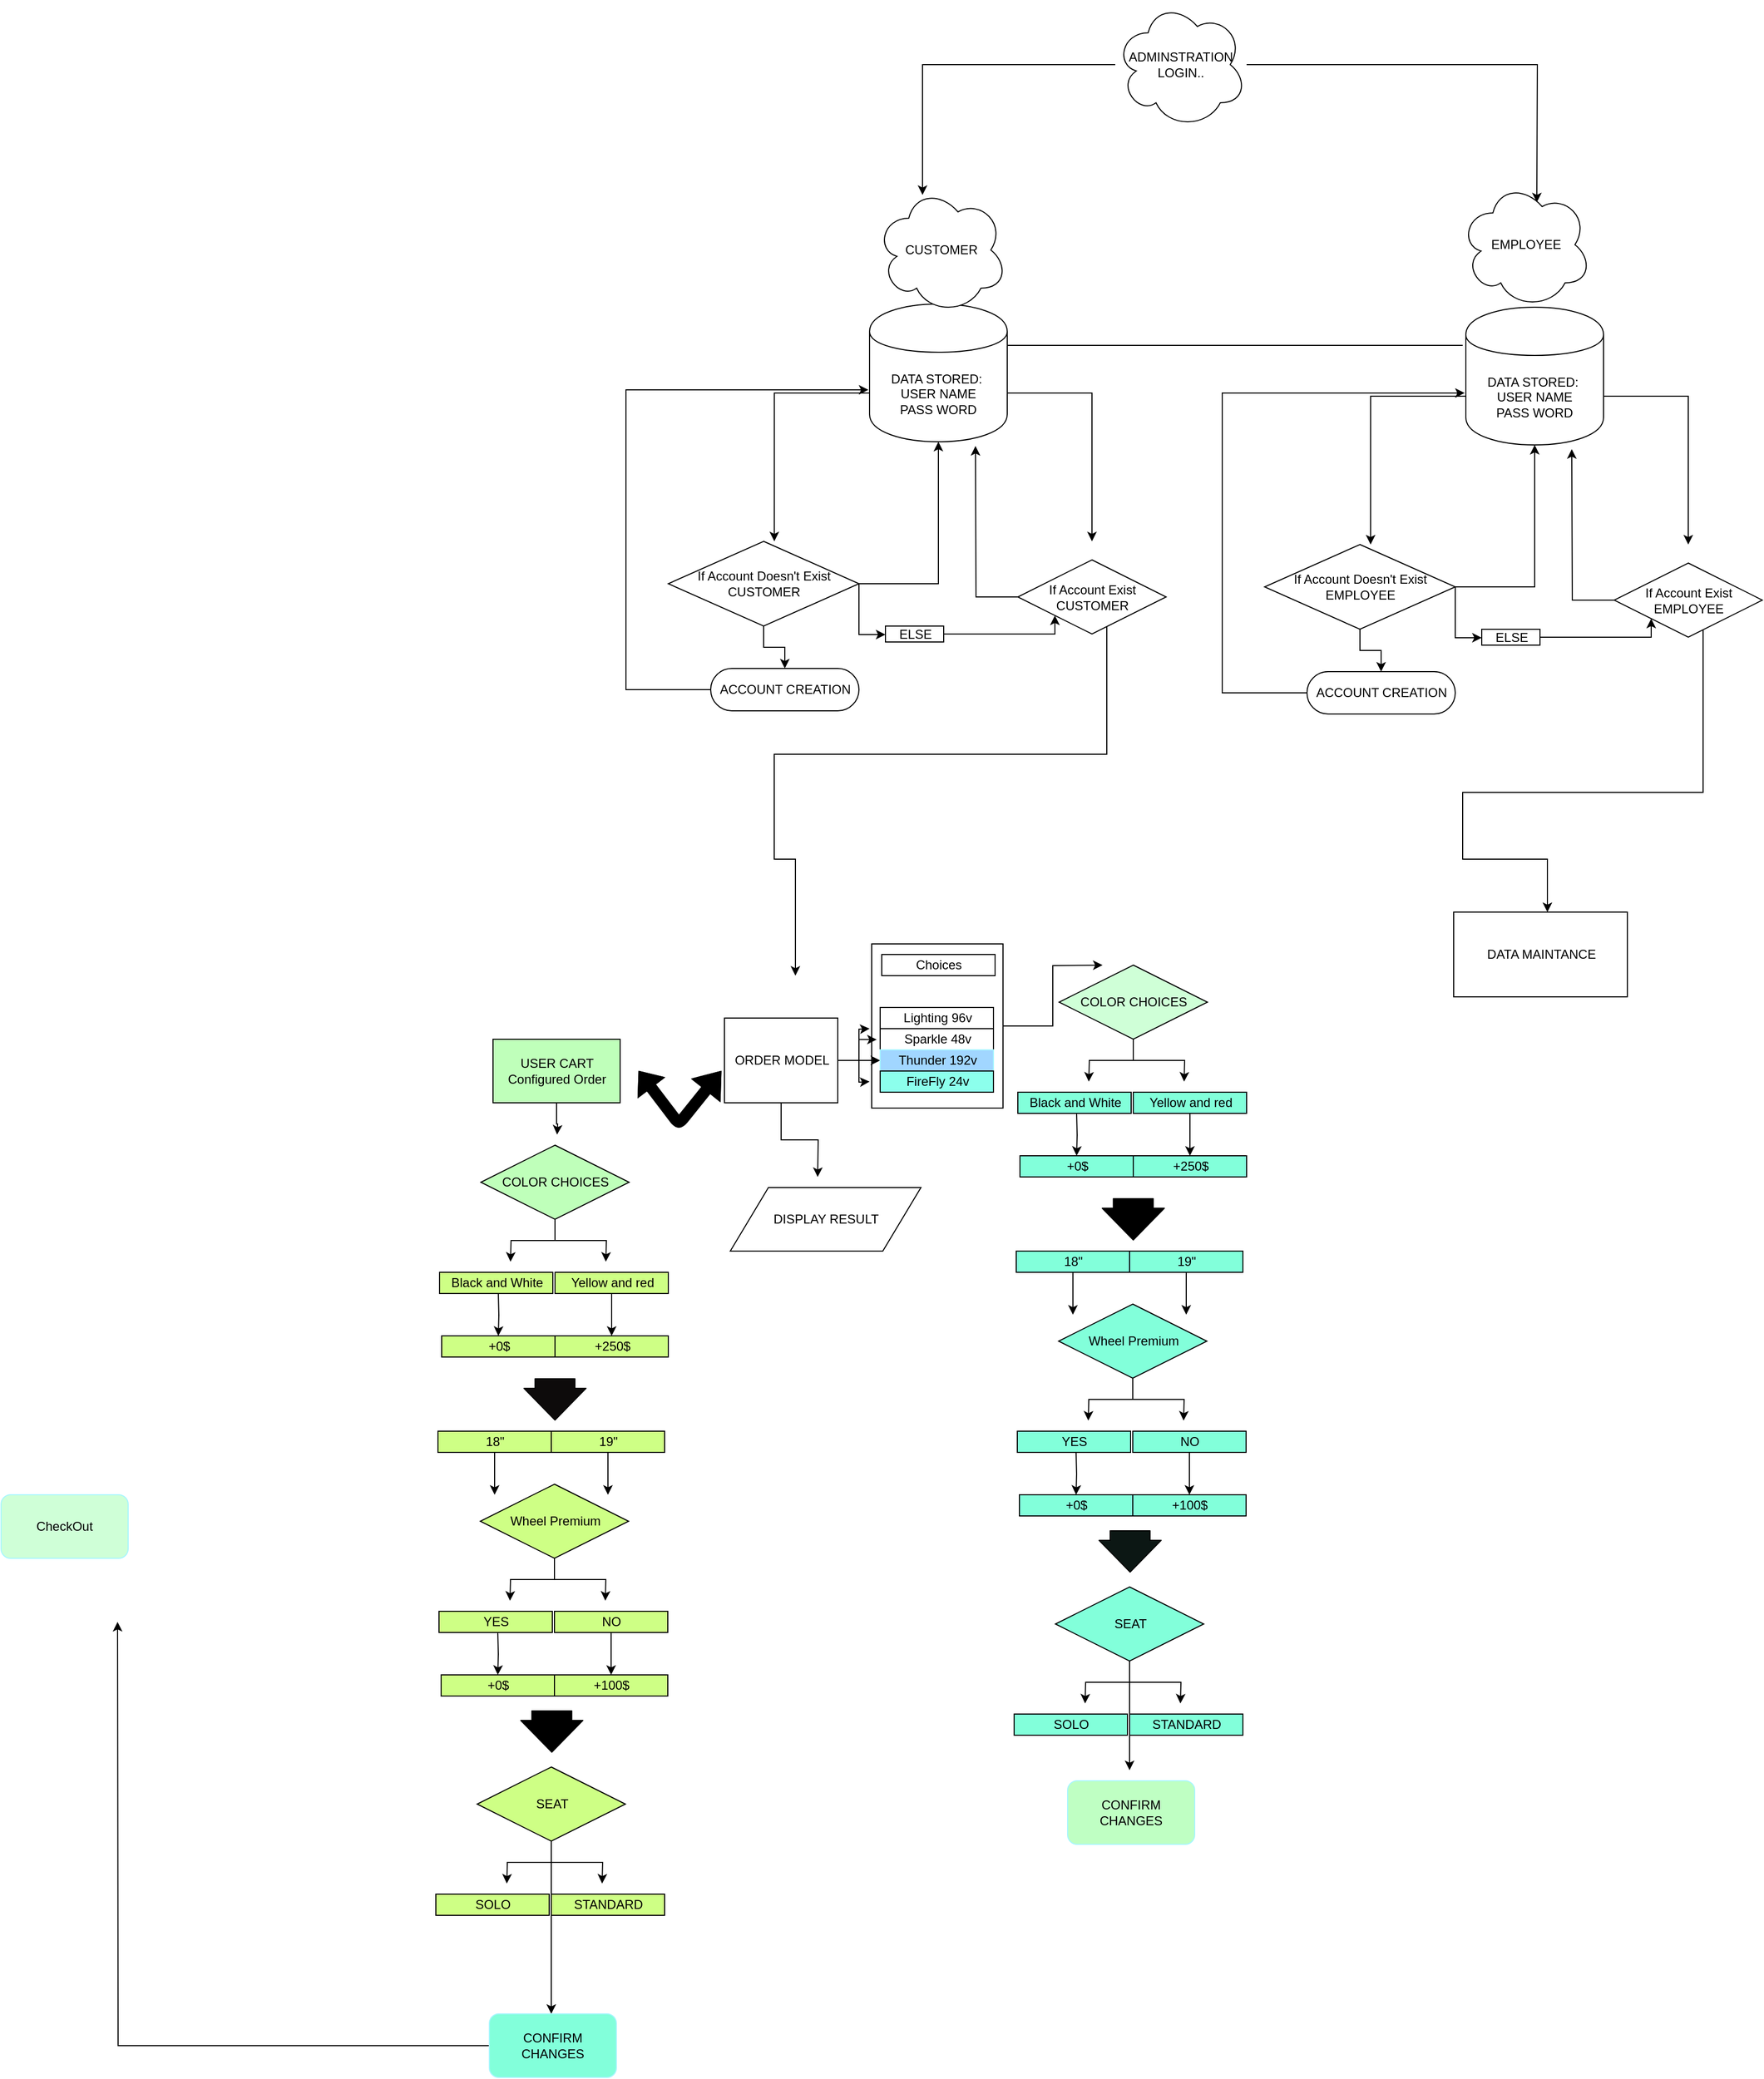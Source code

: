 <mxfile version="12.1.0" type="github" pages="1"><diagram id="tOOhJT7i22HmIIOKfleO" name="Page-1"><mxGraphModel dx="2781" dy="1863" grid="1" gridSize="10" guides="1" tooltips="1" connect="1" arrows="1" fold="1" page="1" pageScale="1" pageWidth="850" pageHeight="1100" math="0" shadow="0"><root><mxCell id="0"/><mxCell id="1" parent="0"/><mxCell id="ttzh-pr97tGaHgZJYW2i-22" style="edgeStyle=orthogonalEdgeStyle;rounded=0;orthogonalLoop=1;jettySize=auto;html=1;" edge="1" parent="1" source="ttzh-pr97tGaHgZJYW2i-20"><mxGeometry relative="1" as="geometry"><mxPoint x="490" y="460" as="targetPoint"/></mxGeometry></mxCell><mxCell id="ttzh-pr97tGaHgZJYW2i-20" value="" style="html=1;dashed=0;whitespace=wrap;" vertex="1" parent="1"><mxGeometry x="272" y="440" width="124" height="155" as="geometry"/></mxCell><mxCell id="7T_k5h3l0pb4piRsph_v-25" style="edgeStyle=orthogonalEdgeStyle;rounded=0;orthogonalLoop=1;jettySize=auto;html=1;entryX=-0.008;entryY=0.623;entryDx=0;entryDy=0;entryPerimeter=0;" parent="1" source="7T_k5h3l0pb4piRsph_v-1" target="7T_k5h3l0pb4piRsph_v-3" edge="1"><mxGeometry relative="1" as="geometry"><mxPoint x="250" y="-80" as="targetPoint"/><Array as="points"><mxPoint x="40" y="200"/><mxPoint x="40" y="-83"/></Array></mxGeometry></mxCell><mxCell id="7T_k5h3l0pb4piRsph_v-1" value="ACCOUNT CREATION" style="html=1;dashed=0;whitespace=wrap;shape=mxgraph.dfd.start" parent="1" vertex="1"><mxGeometry x="120" y="180" width="140" height="40" as="geometry"/></mxCell><mxCell id="7T_k5h3l0pb4piRsph_v-16" style="edgeStyle=orthogonalEdgeStyle;rounded=0;orthogonalLoop=1;jettySize=auto;html=1;entryX=0.556;entryY=0;entryDx=0;entryDy=0;entryPerimeter=0;" parent="1" source="7T_k5h3l0pb4piRsph_v-3" target="7T_k5h3l0pb4piRsph_v-7" edge="1"><mxGeometry relative="1" as="geometry"><Array as="points"><mxPoint x="180" y="-80"/></Array></mxGeometry></mxCell><mxCell id="7T_k5h3l0pb4piRsph_v-17" style="edgeStyle=orthogonalEdgeStyle;rounded=0;orthogonalLoop=1;jettySize=auto;html=1;" parent="1" source="7T_k5h3l0pb4piRsph_v-3" edge="1"><mxGeometry relative="1" as="geometry"><mxPoint x="480" y="60" as="targetPoint"/><Array as="points"><mxPoint x="480" y="-80"/></Array></mxGeometry></mxCell><mxCell id="7T_k5h3l0pb4piRsph_v-3" value="DATA STORED:&amp;nbsp;&lt;br&gt;USER NAME&lt;br&gt;PASS WORD" style="shape=cylinder;whiteSpace=wrap;html=1;boundedLbl=1;backgroundOutline=1;" parent="1" vertex="1"><mxGeometry x="270" y="-164" width="130" height="130" as="geometry"/></mxCell><mxCell id="7T_k5h3l0pb4piRsph_v-26" style="edgeStyle=orthogonalEdgeStyle;rounded=0;orthogonalLoop=1;jettySize=auto;html=1;" parent="1" source="7T_k5h3l0pb4piRsph_v-5" edge="1"><mxGeometry relative="1" as="geometry"><mxPoint x="370" y="-30" as="targetPoint"/></mxGeometry></mxCell><mxCell id="xP6dn8a69uU6Bmhhe62T-63" style="edgeStyle=orthogonalEdgeStyle;rounded=0;orthogonalLoop=1;jettySize=auto;html=1;" parent="1" source="7T_k5h3l0pb4piRsph_v-5" edge="1"><mxGeometry relative="1" as="geometry"><mxPoint x="200" y="470" as="targetPoint"/><Array as="points"><mxPoint x="494" y="261"/><mxPoint x="180" y="261"/><mxPoint x="180" y="360"/><mxPoint x="200" y="360"/><mxPoint x="200" y="400"/></Array></mxGeometry></mxCell><mxCell id="7T_k5h3l0pb4piRsph_v-5" value="If Account Exist&lt;br&gt;CUSTOMER" style="shape=rhombus;html=1;dashed=0;whitespace=wrap;perimeter=rhombusPerimeter;" parent="1" vertex="1"><mxGeometry x="410" y="77.5" width="140" height="70" as="geometry"/></mxCell><mxCell id="7T_k5h3l0pb4piRsph_v-8" style="edgeStyle=orthogonalEdgeStyle;rounded=0;orthogonalLoop=1;jettySize=auto;html=1;entryX=0.5;entryY=0.5;entryDx=0;entryDy=-20;entryPerimeter=0;" parent="1" source="7T_k5h3l0pb4piRsph_v-7" target="7T_k5h3l0pb4piRsph_v-1" edge="1"><mxGeometry relative="1" as="geometry"/></mxCell><mxCell id="7T_k5h3l0pb4piRsph_v-12" style="edgeStyle=orthogonalEdgeStyle;rounded=0;orthogonalLoop=1;jettySize=auto;html=1;exitX=1;exitY=0.5;exitDx=0;exitDy=0;" parent="1" source="7T_k5h3l0pb4piRsph_v-7" target="7T_k5h3l0pb4piRsph_v-10" edge="1"><mxGeometry relative="1" as="geometry"><Array as="points"><mxPoint x="260" y="148"/></Array></mxGeometry></mxCell><mxCell id="7T_k5h3l0pb4piRsph_v-18" style="edgeStyle=orthogonalEdgeStyle;rounded=0;orthogonalLoop=1;jettySize=auto;html=1;" parent="1" source="7T_k5h3l0pb4piRsph_v-7" edge="1"><mxGeometry relative="1" as="geometry"><mxPoint x="335" y="-34" as="targetPoint"/><Array as="points"><mxPoint x="335" y="100"/></Array></mxGeometry></mxCell><mxCell id="7T_k5h3l0pb4piRsph_v-7" value="If Account Doesn't Exist&lt;br&gt;CUSTOMER" style="shape=rhombus;html=1;dashed=0;whitespace=wrap;perimeter=rhombusPerimeter;" parent="1" vertex="1"><mxGeometry x="80" y="60" width="180" height="80" as="geometry"/></mxCell><mxCell id="7T_k5h3l0pb4piRsph_v-24" style="edgeStyle=orthogonalEdgeStyle;rounded=0;orthogonalLoop=1;jettySize=auto;html=1;entryX=0;entryY=1;entryDx=0;entryDy=0;" parent="1" source="7T_k5h3l0pb4piRsph_v-10" target="7T_k5h3l0pb4piRsph_v-5" edge="1"><mxGeometry relative="1" as="geometry"><Array as="points"><mxPoint x="445" y="148"/></Array></mxGeometry></mxCell><mxCell id="7T_k5h3l0pb4piRsph_v-10" value="ELSE" style="html=1;dashed=0;whitespace=wrap;" parent="1" vertex="1"><mxGeometry x="285" y="140" width="55" height="15" as="geometry"/></mxCell><mxCell id="xP6dn8a69uU6Bmhhe62T-27" style="edgeStyle=orthogonalEdgeStyle;rounded=0;orthogonalLoop=1;jettySize=auto;html=1;entryX=-0.008;entryY=0.623;entryDx=0;entryDy=0;entryPerimeter=0;" parent="1" source="xP6dn8a69uU6Bmhhe62T-28" target="xP6dn8a69uU6Bmhhe62T-31" edge="1"><mxGeometry relative="1" as="geometry"><mxPoint x="813" y="-77" as="targetPoint"/><Array as="points"><mxPoint x="603" y="203"/><mxPoint x="603" y="-80"/></Array></mxGeometry></mxCell><mxCell id="xP6dn8a69uU6Bmhhe62T-28" value="ACCOUNT CREATION" style="html=1;dashed=0;whitespace=wrap;shape=mxgraph.dfd.start" parent="1" vertex="1"><mxGeometry x="683" y="183" width="140" height="40" as="geometry"/></mxCell><mxCell id="xP6dn8a69uU6Bmhhe62T-29" style="edgeStyle=orthogonalEdgeStyle;rounded=0;orthogonalLoop=1;jettySize=auto;html=1;entryX=0.556;entryY=0;entryDx=0;entryDy=0;entryPerimeter=0;" parent="1" source="xP6dn8a69uU6Bmhhe62T-31" target="xP6dn8a69uU6Bmhhe62T-38" edge="1"><mxGeometry relative="1" as="geometry"><Array as="points"><mxPoint x="743" y="-77"/></Array></mxGeometry></mxCell><mxCell id="xP6dn8a69uU6Bmhhe62T-30" style="edgeStyle=orthogonalEdgeStyle;rounded=0;orthogonalLoop=1;jettySize=auto;html=1;" parent="1" source="xP6dn8a69uU6Bmhhe62T-31" edge="1"><mxGeometry relative="1" as="geometry"><mxPoint x="1043" y="63" as="targetPoint"/><Array as="points"><mxPoint x="1043" y="-77"/></Array></mxGeometry></mxCell><mxCell id="xP6dn8a69uU6Bmhhe62T-31" value="DATA STORED:&amp;nbsp;&lt;br&gt;USER NAME&lt;br&gt;PASS WORD" style="shape=cylinder;whiteSpace=wrap;html=1;boundedLbl=1;backgroundOutline=1;" parent="1" vertex="1"><mxGeometry x="833" y="-161" width="130" height="130" as="geometry"/></mxCell><mxCell id="xP6dn8a69uU6Bmhhe62T-32" style="edgeStyle=orthogonalEdgeStyle;rounded=0;orthogonalLoop=1;jettySize=auto;html=1;" parent="1" source="xP6dn8a69uU6Bmhhe62T-34" edge="1"><mxGeometry relative="1" as="geometry"><mxPoint x="933" y="-27" as="targetPoint"/></mxGeometry></mxCell><mxCell id="xP6dn8a69uU6Bmhhe62T-65" style="edgeStyle=orthogonalEdgeStyle;rounded=0;orthogonalLoop=1;jettySize=auto;html=1;" parent="1" source="xP6dn8a69uU6Bmhhe62T-34" edge="1"><mxGeometry relative="1" as="geometry"><mxPoint x="910" y="410" as="targetPoint"/><Array as="points"><mxPoint x="1057" y="297"/><mxPoint x="830" y="297"/><mxPoint x="830" y="360"/><mxPoint x="910" y="360"/></Array></mxGeometry></mxCell><mxCell id="xP6dn8a69uU6Bmhhe62T-34" value="If Account Exist&lt;br&gt;EMPLOYEE" style="shape=rhombus;html=1;dashed=0;whitespace=wrap;perimeter=rhombusPerimeter;" parent="1" vertex="1"><mxGeometry x="973" y="80.5" width="140" height="70" as="geometry"/></mxCell><mxCell id="xP6dn8a69uU6Bmhhe62T-35" style="edgeStyle=orthogonalEdgeStyle;rounded=0;orthogonalLoop=1;jettySize=auto;html=1;entryX=0.5;entryY=0.5;entryDx=0;entryDy=-20;entryPerimeter=0;" parent="1" source="xP6dn8a69uU6Bmhhe62T-38" target="xP6dn8a69uU6Bmhhe62T-28" edge="1"><mxGeometry relative="1" as="geometry"/></mxCell><mxCell id="xP6dn8a69uU6Bmhhe62T-36" style="edgeStyle=orthogonalEdgeStyle;rounded=0;orthogonalLoop=1;jettySize=auto;html=1;exitX=1;exitY=0.5;exitDx=0;exitDy=0;" parent="1" source="xP6dn8a69uU6Bmhhe62T-38" target="xP6dn8a69uU6Bmhhe62T-40" edge="1"><mxGeometry relative="1" as="geometry"><Array as="points"><mxPoint x="823" y="151"/></Array></mxGeometry></mxCell><mxCell id="xP6dn8a69uU6Bmhhe62T-37" style="edgeStyle=orthogonalEdgeStyle;rounded=0;orthogonalLoop=1;jettySize=auto;html=1;" parent="1" source="xP6dn8a69uU6Bmhhe62T-38" edge="1"><mxGeometry relative="1" as="geometry"><mxPoint x="898" y="-31" as="targetPoint"/><Array as="points"><mxPoint x="898" y="103"/></Array></mxGeometry></mxCell><mxCell id="xP6dn8a69uU6Bmhhe62T-38" value="If Account Doesn't Exist&lt;br&gt;EMPLOYEE" style="shape=rhombus;html=1;dashed=0;whitespace=wrap;perimeter=rhombusPerimeter;" parent="1" vertex="1"><mxGeometry x="643" y="63" width="180" height="80" as="geometry"/></mxCell><mxCell id="xP6dn8a69uU6Bmhhe62T-39" style="edgeStyle=orthogonalEdgeStyle;rounded=0;orthogonalLoop=1;jettySize=auto;html=1;entryX=0;entryY=1;entryDx=0;entryDy=0;" parent="1" source="xP6dn8a69uU6Bmhhe62T-40" target="xP6dn8a69uU6Bmhhe62T-34" edge="1"><mxGeometry relative="1" as="geometry"><Array as="points"><mxPoint x="1008" y="151"/></Array></mxGeometry></mxCell><mxCell id="xP6dn8a69uU6Bmhhe62T-40" value="ELSE" style="html=1;dashed=0;whitespace=wrap;" parent="1" vertex="1"><mxGeometry x="848" y="143" width="55" height="15" as="geometry"/></mxCell><mxCell id="xP6dn8a69uU6Bmhhe62T-42" value="CUSTOMER" style="shape=cloud;whiteSpace=wrap;html=1;" parent="1" vertex="1"><mxGeometry x="276" y="-275" width="124" height="120" as="geometry"/></mxCell><mxCell id="xP6dn8a69uU6Bmhhe62T-57" value="EMPLOYEE" style="shape=cloud;whiteSpace=wrap;html=1;" parent="1" vertex="1"><mxGeometry x="827.5" y="-280" width="124" height="120" as="geometry"/></mxCell><mxCell id="xP6dn8a69uU6Bmhhe62T-61" style="edgeStyle=orthogonalEdgeStyle;rounded=0;orthogonalLoop=1;jettySize=auto;html=1;entryX=0.355;entryY=0.067;entryDx=0;entryDy=0;entryPerimeter=0;" parent="1" source="xP6dn8a69uU6Bmhhe62T-59" target="xP6dn8a69uU6Bmhhe62T-42" edge="1"><mxGeometry relative="1" as="geometry"/></mxCell><mxCell id="xP6dn8a69uU6Bmhhe62T-62" style="edgeStyle=orthogonalEdgeStyle;rounded=0;orthogonalLoop=1;jettySize=auto;html=1;" parent="1" source="xP6dn8a69uU6Bmhhe62T-59" edge="1"><mxGeometry relative="1" as="geometry"><mxPoint x="900" y="-260" as="targetPoint"/></mxGeometry></mxCell><mxCell id="xP6dn8a69uU6Bmhhe62T-59" value="ADMINSTRATION&lt;br&gt;LOGIN.." style="shape=cloud;whiteSpace=wrap;html=1;" parent="1" vertex="1"><mxGeometry x="502" y="-450" width="124" height="120" as="geometry"/></mxCell><mxCell id="xP6dn8a69uU6Bmhhe62T-72" style="edgeStyle=orthogonalEdgeStyle;rounded=0;orthogonalLoop=1;jettySize=auto;html=1;exitX=0.5;exitY=1;exitDx=0;exitDy=0;" parent="1" source="xP6dn8a69uU6Bmhhe62T-64" edge="1"><mxGeometry relative="1" as="geometry"><mxPoint x="221" y="660" as="targetPoint"/></mxGeometry></mxCell><mxCell id="ttzh-pr97tGaHgZJYW2i-2" style="edgeStyle=orthogonalEdgeStyle;rounded=0;orthogonalLoop=1;jettySize=auto;html=1;" edge="1" parent="1" source="xP6dn8a69uU6Bmhhe62T-64"><mxGeometry relative="1" as="geometry"><mxPoint x="270" y="520" as="targetPoint"/></mxGeometry></mxCell><mxCell id="ttzh-pr97tGaHgZJYW2i-7" style="edgeStyle=orthogonalEdgeStyle;rounded=0;orthogonalLoop=1;jettySize=auto;html=1;exitX=1;exitY=0.5;exitDx=0;exitDy=0;entryX=-0.03;entryY=0.516;entryDx=0;entryDy=0;entryPerimeter=0;" edge="1" parent="1" source="xP6dn8a69uU6Bmhhe62T-64" target="ttzh-pr97tGaHgZJYW2i-4"><mxGeometry relative="1" as="geometry"/></mxCell><mxCell id="ttzh-pr97tGaHgZJYW2i-8" style="edgeStyle=orthogonalEdgeStyle;rounded=0;orthogonalLoop=1;jettySize=auto;html=1;entryX=0;entryY=0.5;entryDx=0;entryDy=0;" edge="1" parent="1" source="xP6dn8a69uU6Bmhhe62T-64" target="ttzh-pr97tGaHgZJYW2i-5"><mxGeometry relative="1" as="geometry"/></mxCell><mxCell id="ttzh-pr97tGaHgZJYW2i-9" style="edgeStyle=orthogonalEdgeStyle;rounded=0;orthogonalLoop=1;jettySize=auto;html=1;" edge="1" parent="1" source="xP6dn8a69uU6Bmhhe62T-64"><mxGeometry relative="1" as="geometry"><mxPoint x="270" y="570" as="targetPoint"/></mxGeometry></mxCell><mxCell id="xP6dn8a69uU6Bmhhe62T-64" value="ORDER MODEL&lt;br&gt;" style="html=1;dashed=0;whitespace=wrap;" parent="1" vertex="1"><mxGeometry x="133" y="510" width="107" height="80" as="geometry"/></mxCell><mxCell id="xP6dn8a69uU6Bmhhe62T-66" value="DATA MAINTANCE" style="html=1;dashed=0;whitespace=wrap;" parent="1" vertex="1"><mxGeometry x="821.5" y="410" width="164" height="80" as="geometry"/></mxCell><mxCell id="xP6dn8a69uU6Bmhhe62T-67" value="DISPLAY RESULT" style="shape=parallelogram;perimeter=parallelogramPerimeter;whiteSpace=wrap;html=1;dashed=0;" parent="1" vertex="1"><mxGeometry x="138.5" y="670" width="180" height="60" as="geometry"/></mxCell><mxCell id="xP6dn8a69uU6Bmhhe62T-73" value="" style="endArrow=none;html=1;exitX=1;exitY=0.3;exitDx=0;exitDy=0;" parent="1" source="7T_k5h3l0pb4piRsph_v-3" edge="1"><mxGeometry width="50" height="50" relative="1" as="geometry"><mxPoint x="550" y="-170.143" as="sourcePoint"/><mxPoint x="830" y="-125" as="targetPoint"/></mxGeometry></mxCell><mxCell id="ttzh-pr97tGaHgZJYW2i-3" value="Lighting 96v" style="html=1;dashed=0;whitespace=wrap;" vertex="1" parent="1"><mxGeometry x="280" y="500" width="107" height="20" as="geometry"/></mxCell><mxCell id="ttzh-pr97tGaHgZJYW2i-4" value="Sparkle 48v" style="html=1;dashed=0;whitespace=wrap;" vertex="1" parent="1"><mxGeometry x="280" y="520" width="107" height="20" as="geometry"/></mxCell><mxCell id="ttzh-pr97tGaHgZJYW2i-5" value="Thunder 192v" style="html=1;dashed=0;whitespace=wrap;fillColor=#A1D6FF;strokeColor=#A8F6FF;" vertex="1" parent="1"><mxGeometry x="280" y="540" width="107" height="20" as="geometry"/></mxCell><mxCell id="ttzh-pr97tGaHgZJYW2i-6" value="FireFly 24v" style="html=1;dashed=0;whitespace=wrap;fillColor=#8CFFEC;" vertex="1" parent="1"><mxGeometry x="280" y="560" width="107" height="20" as="geometry"/></mxCell><mxCell id="ttzh-pr97tGaHgZJYW2i-12" style="edgeStyle=orthogonalEdgeStyle;rounded=0;orthogonalLoop=1;jettySize=auto;html=1;" edge="1" parent="1" source="ttzh-pr97tGaHgZJYW2i-11"><mxGeometry relative="1" as="geometry"><mxPoint x="477" y="570" as="targetPoint"/></mxGeometry></mxCell><mxCell id="ttzh-pr97tGaHgZJYW2i-15" style="edgeStyle=orthogonalEdgeStyle;rounded=0;orthogonalLoop=1;jettySize=auto;html=1;" edge="1" parent="1" source="ttzh-pr97tGaHgZJYW2i-11"><mxGeometry relative="1" as="geometry"><mxPoint x="567" y="570" as="targetPoint"/></mxGeometry></mxCell><mxCell id="ttzh-pr97tGaHgZJYW2i-11" value="COLOR CHOICES" style="shape=rhombus;html=1;dashed=0;whitespace=wrap;perimeter=rhombusPerimeter;fillColor=#CFFFD7;" vertex="1" parent="1"><mxGeometry x="449" y="460" width="140" height="70" as="geometry"/></mxCell><mxCell id="ttzh-pr97tGaHgZJYW2i-13" value="Black and White" style="html=1;dashed=0;whitespace=wrap;fillColor=#82FFDA;" vertex="1" parent="1"><mxGeometry x="410" y="580" width="107" height="20" as="geometry"/></mxCell><mxCell id="ttzh-pr97tGaHgZJYW2i-16" style="edgeStyle=orthogonalEdgeStyle;rounded=0;orthogonalLoop=1;jettySize=auto;html=1;fillColor=#82FFDA;" edge="1" parent="1" source="ttzh-pr97tGaHgZJYW2i-14"><mxGeometry relative="1" as="geometry"><mxPoint x="572.5" y="640" as="targetPoint"/></mxGeometry></mxCell><mxCell id="ttzh-pr97tGaHgZJYW2i-14" value="Yellow and red" style="html=1;dashed=0;whitespace=wrap;fillColor=#82FFDA;" vertex="1" parent="1"><mxGeometry x="519" y="580" width="107" height="20" as="geometry"/></mxCell><mxCell id="ttzh-pr97tGaHgZJYW2i-17" value="+250$" style="html=1;dashed=0;whitespace=wrap;fillColor=#82FFDA;" vertex="1" parent="1"><mxGeometry x="519" y="640" width="107" height="20" as="geometry"/></mxCell><mxCell id="ttzh-pr97tGaHgZJYW2i-18" style="edgeStyle=orthogonalEdgeStyle;rounded=0;orthogonalLoop=1;jettySize=auto;html=1;fillColor=#82FFDA;" edge="1" parent="1"><mxGeometry relative="1" as="geometry"><mxPoint x="465.5" y="640" as="targetPoint"/><mxPoint x="465.5" y="600" as="sourcePoint"/></mxGeometry></mxCell><mxCell id="ttzh-pr97tGaHgZJYW2i-19" value="+0$" style="html=1;dashed=0;whitespace=wrap;fillColor=#82FFDA;" vertex="1" parent="1"><mxGeometry x="412" y="640" width="107" height="20" as="geometry"/></mxCell><mxCell id="ttzh-pr97tGaHgZJYW2i-21" value="Choices" style="html=1;dashed=0;whitespace=wrap;" vertex="1" parent="1"><mxGeometry x="281.5" y="450" width="107" height="20" as="geometry"/></mxCell><mxCell id="ttzh-pr97tGaHgZJYW2i-24" value="" style="shape=flexArrow;endArrow=classic;html=1;width=37.647;endSize=9.647;fillColor=#000000;" edge="1" parent="1"><mxGeometry width="50" height="50" relative="1" as="geometry"><mxPoint x="519" y="680" as="sourcePoint"/><mxPoint x="519" y="720" as="targetPoint"/></mxGeometry></mxCell><mxCell id="ttzh-pr97tGaHgZJYW2i-26" style="edgeStyle=orthogonalEdgeStyle;rounded=0;orthogonalLoop=1;jettySize=auto;html=1;fillColor=#82FFDA;" edge="1" parent="1" source="ttzh-pr97tGaHgZJYW2i-28"><mxGeometry relative="1" as="geometry"><mxPoint x="476.5" y="890" as="targetPoint"/></mxGeometry></mxCell><mxCell id="ttzh-pr97tGaHgZJYW2i-27" style="edgeStyle=orthogonalEdgeStyle;rounded=0;orthogonalLoop=1;jettySize=auto;html=1;fillColor=#82FFDA;" edge="1" parent="1" source="ttzh-pr97tGaHgZJYW2i-28"><mxGeometry relative="1" as="geometry"><mxPoint x="566.5" y="890" as="targetPoint"/></mxGeometry></mxCell><mxCell id="ttzh-pr97tGaHgZJYW2i-28" value="Wheel Premium" style="shape=rhombus;html=1;dashed=0;whitespace=wrap;perimeter=rhombusPerimeter;fillColor=#82FFDA;" vertex="1" parent="1"><mxGeometry x="448.5" y="780" width="140" height="70" as="geometry"/></mxCell><mxCell id="ttzh-pr97tGaHgZJYW2i-29" value="YES" style="html=1;dashed=0;whitespace=wrap;fillColor=#82FFDA;" vertex="1" parent="1"><mxGeometry x="409.5" y="900" width="107" height="20" as="geometry"/></mxCell><mxCell id="ttzh-pr97tGaHgZJYW2i-30" style="edgeStyle=orthogonalEdgeStyle;rounded=0;orthogonalLoop=1;jettySize=auto;html=1;fillColor=#82FFDA;" edge="1" parent="1" source="ttzh-pr97tGaHgZJYW2i-31"><mxGeometry relative="1" as="geometry"><mxPoint x="572.0" y="960" as="targetPoint"/></mxGeometry></mxCell><mxCell id="ttzh-pr97tGaHgZJYW2i-31" value="NO" style="html=1;dashed=0;whitespace=wrap;fillColor=#82FFDA;" vertex="1" parent="1"><mxGeometry x="518.5" y="900" width="107" height="20" as="geometry"/></mxCell><mxCell id="ttzh-pr97tGaHgZJYW2i-32" value="+100$" style="html=1;dashed=0;whitespace=wrap;fillColor=#82FFDA;" vertex="1" parent="1"><mxGeometry x="518.5" y="960" width="107" height="20" as="geometry"/></mxCell><mxCell id="ttzh-pr97tGaHgZJYW2i-33" style="edgeStyle=orthogonalEdgeStyle;rounded=0;orthogonalLoop=1;jettySize=auto;html=1;fillColor=#82FFDA;" edge="1" parent="1"><mxGeometry relative="1" as="geometry"><mxPoint x="465.0" y="960" as="targetPoint"/><mxPoint x="465.0" y="920" as="sourcePoint"/></mxGeometry></mxCell><mxCell id="ttzh-pr97tGaHgZJYW2i-34" value="+0$" style="html=1;dashed=0;whitespace=wrap;fillColor=#82FFDA;" vertex="1" parent="1"><mxGeometry x="411.5" y="960" width="107" height="20" as="geometry"/></mxCell><mxCell id="ttzh-pr97tGaHgZJYW2i-38" style="edgeStyle=orthogonalEdgeStyle;rounded=0;orthogonalLoop=1;jettySize=auto;html=1;fillColor=#82FFDA;" edge="1" parent="1" source="ttzh-pr97tGaHgZJYW2i-35"><mxGeometry relative="1" as="geometry"><mxPoint x="569.0" y="790" as="targetPoint"/></mxGeometry></mxCell><mxCell id="ttzh-pr97tGaHgZJYW2i-35" value="19&quot;" style="html=1;dashed=0;whitespace=wrap;fillColor=#82FFDA;" vertex="1" parent="1"><mxGeometry x="515.5" y="730" width="107" height="20" as="geometry"/></mxCell><mxCell id="ttzh-pr97tGaHgZJYW2i-37" style="edgeStyle=orthogonalEdgeStyle;rounded=0;orthogonalLoop=1;jettySize=auto;html=1;fillColor=#82FFDA;" edge="1" parent="1" source="ttzh-pr97tGaHgZJYW2i-36"><mxGeometry relative="1" as="geometry"><mxPoint x="462" y="790" as="targetPoint"/></mxGeometry></mxCell><mxCell id="ttzh-pr97tGaHgZJYW2i-36" value="18&quot;" style="html=1;dashed=0;whitespace=wrap;fillColor=#82FFDA;" vertex="1" parent="1"><mxGeometry x="408.5" y="730" width="107" height="20" as="geometry"/></mxCell><mxCell id="ttzh-pr97tGaHgZJYW2i-39" style="edgeStyle=orthogonalEdgeStyle;rounded=0;orthogonalLoop=1;jettySize=auto;html=1;fillColor=#82FFDA;" edge="1" parent="1" source="ttzh-pr97tGaHgZJYW2i-41"><mxGeometry relative="1" as="geometry"><mxPoint x="473.5" y="1157.0" as="targetPoint"/></mxGeometry></mxCell><mxCell id="ttzh-pr97tGaHgZJYW2i-40" style="edgeStyle=orthogonalEdgeStyle;rounded=0;orthogonalLoop=1;jettySize=auto;html=1;fillColor=#82FFDA;" edge="1" parent="1" source="ttzh-pr97tGaHgZJYW2i-41"><mxGeometry relative="1" as="geometry"><mxPoint x="563.5" y="1157.0" as="targetPoint"/></mxGeometry></mxCell><mxCell id="ttzh-pr97tGaHgZJYW2i-83" style="edgeStyle=orthogonalEdgeStyle;rounded=0;orthogonalLoop=1;jettySize=auto;html=1;fillColor=#82FFDA;" edge="1" parent="1" source="ttzh-pr97tGaHgZJYW2i-41"><mxGeometry relative="1" as="geometry"><mxPoint x="515.5" y="1220" as="targetPoint"/></mxGeometry></mxCell><mxCell id="ttzh-pr97tGaHgZJYW2i-41" value="SEAT" style="shape=rhombus;html=1;dashed=0;whitespace=wrap;perimeter=rhombusPerimeter;fillColor=#82FFDA;" vertex="1" parent="1"><mxGeometry x="445.5" y="1047" width="140" height="70" as="geometry"/></mxCell><mxCell id="ttzh-pr97tGaHgZJYW2i-42" value="SOLO" style="html=1;dashed=0;whitespace=wrap;fillColor=#82FFDA;" vertex="1" parent="1"><mxGeometry x="406.5" y="1167" width="107" height="20" as="geometry"/></mxCell><mxCell id="ttzh-pr97tGaHgZJYW2i-43" value="STANDARD" style="html=1;dashed=0;whitespace=wrap;fillColor=#82FFDA;" vertex="1" parent="1"><mxGeometry x="515.5" y="1167" width="107" height="20" as="geometry"/></mxCell><mxCell id="ttzh-pr97tGaHgZJYW2i-44" value="" style="shape=flexArrow;endArrow=classic;html=1;width=37.647;endSize=9.647;fillColor=#0C1714;" edge="1" parent="1"><mxGeometry width="50" height="50" relative="1" as="geometry"><mxPoint x="516" y="993.5" as="sourcePoint"/><mxPoint x="516" y="1033.5" as="targetPoint"/></mxGeometry></mxCell><mxCell id="ttzh-pr97tGaHgZJYW2i-48" value="" style="edgeStyle=orthogonalEdgeStyle;rounded=0;orthogonalLoop=1;jettySize=auto;html=1;fillColor=#BFFFBA;" edge="1" parent="1" source="ttzh-pr97tGaHgZJYW2i-46"><mxGeometry relative="1" as="geometry"><mxPoint x="-25" y="620" as="targetPoint"/></mxGeometry></mxCell><mxCell id="ttzh-pr97tGaHgZJYW2i-46" value="USER CART&lt;br&gt;Configured Order" style="rounded=0;whiteSpace=wrap;html=1;fillColor=#BFFFBA;" vertex="1" parent="1"><mxGeometry x="-85.5" y="530" width="120" height="60" as="geometry"/></mxCell><mxCell id="ttzh-pr97tGaHgZJYW2i-51" style="edgeStyle=orthogonalEdgeStyle;rounded=0;orthogonalLoop=1;jettySize=auto;html=1;" edge="1" parent="1" source="ttzh-pr97tGaHgZJYW2i-53"><mxGeometry relative="1" as="geometry"><mxPoint x="-69" y="740" as="targetPoint"/></mxGeometry></mxCell><mxCell id="ttzh-pr97tGaHgZJYW2i-52" style="edgeStyle=orthogonalEdgeStyle;rounded=0;orthogonalLoop=1;jettySize=auto;html=1;" edge="1" parent="1" source="ttzh-pr97tGaHgZJYW2i-53"><mxGeometry relative="1" as="geometry"><mxPoint x="21" y="740" as="targetPoint"/></mxGeometry></mxCell><mxCell id="ttzh-pr97tGaHgZJYW2i-53" value="COLOR CHOICES" style="shape=rhombus;html=1;dashed=0;whitespace=wrap;perimeter=rhombusPerimeter;fillColor=#BFFFBA;" vertex="1" parent="1"><mxGeometry x="-97" y="630" width="140" height="70" as="geometry"/></mxCell><mxCell id="ttzh-pr97tGaHgZJYW2i-54" value="Black and White" style="html=1;dashed=0;whitespace=wrap;fillColor=#CEFF85;" vertex="1" parent="1"><mxGeometry x="-136" y="750" width="107" height="20" as="geometry"/></mxCell><mxCell id="ttzh-pr97tGaHgZJYW2i-55" style="edgeStyle=orthogonalEdgeStyle;rounded=0;orthogonalLoop=1;jettySize=auto;html=1;fillColor=#CEFF85;" edge="1" parent="1" source="ttzh-pr97tGaHgZJYW2i-56"><mxGeometry relative="1" as="geometry"><mxPoint x="26.5" y="810" as="targetPoint"/></mxGeometry></mxCell><mxCell id="ttzh-pr97tGaHgZJYW2i-56" value="Yellow and red" style="html=1;dashed=0;whitespace=wrap;fillColor=#CEFF85;" vertex="1" parent="1"><mxGeometry x="-27" y="750" width="107" height="20" as="geometry"/></mxCell><mxCell id="ttzh-pr97tGaHgZJYW2i-57" value="+250$" style="html=1;dashed=0;whitespace=wrap;fillColor=#CEFF85;" vertex="1" parent="1"><mxGeometry x="-27" y="810" width="107" height="20" as="geometry"/></mxCell><mxCell id="ttzh-pr97tGaHgZJYW2i-58" style="edgeStyle=orthogonalEdgeStyle;rounded=0;orthogonalLoop=1;jettySize=auto;html=1;fillColor=#CEFF85;" edge="1" parent="1"><mxGeometry relative="1" as="geometry"><mxPoint x="-80.5" y="810" as="targetPoint"/><mxPoint x="-80.5" y="770" as="sourcePoint"/></mxGeometry></mxCell><mxCell id="ttzh-pr97tGaHgZJYW2i-59" value="+0$" style="html=1;dashed=0;whitespace=wrap;fillColor=#CEFF85;" vertex="1" parent="1"><mxGeometry x="-134" y="810" width="107" height="20" as="geometry"/></mxCell><mxCell id="ttzh-pr97tGaHgZJYW2i-60" value="" style="shape=flexArrow;endArrow=classic;html=1;width=37.647;endSize=9.647;fillColor=#0D0B0B;" edge="1" parent="1"><mxGeometry width="50" height="50" relative="1" as="geometry"><mxPoint x="-27" y="850" as="sourcePoint"/><mxPoint x="-27" y="890.0" as="targetPoint"/></mxGeometry></mxCell><mxCell id="ttzh-pr97tGaHgZJYW2i-61" style="edgeStyle=orthogonalEdgeStyle;rounded=0;orthogonalLoop=1;jettySize=auto;html=1;fillColor=#CEFF85;" edge="1" parent="1" source="ttzh-pr97tGaHgZJYW2i-63"><mxGeometry relative="1" as="geometry"><mxPoint x="-69.5" y="1060.0" as="targetPoint"/></mxGeometry></mxCell><mxCell id="ttzh-pr97tGaHgZJYW2i-62" style="edgeStyle=orthogonalEdgeStyle;rounded=0;orthogonalLoop=1;jettySize=auto;html=1;fillColor=#CEFF85;" edge="1" parent="1" source="ttzh-pr97tGaHgZJYW2i-63"><mxGeometry relative="1" as="geometry"><mxPoint x="20.5" y="1060.0" as="targetPoint"/></mxGeometry></mxCell><mxCell id="ttzh-pr97tGaHgZJYW2i-63" value="Wheel Premium" style="shape=rhombus;html=1;dashed=0;whitespace=wrap;perimeter=rhombusPerimeter;fillColor=#CEFF85;" vertex="1" parent="1"><mxGeometry x="-97.5" y="950" width="140" height="70" as="geometry"/></mxCell><mxCell id="ttzh-pr97tGaHgZJYW2i-64" value="YES" style="html=1;dashed=0;whitespace=wrap;fillColor=#CEFF85;" vertex="1" parent="1"><mxGeometry x="-136.5" y="1070" width="107" height="20" as="geometry"/></mxCell><mxCell id="ttzh-pr97tGaHgZJYW2i-65" style="edgeStyle=orthogonalEdgeStyle;rounded=0;orthogonalLoop=1;jettySize=auto;html=1;fillColor=#CEFF85;" edge="1" parent="1" source="ttzh-pr97tGaHgZJYW2i-66"><mxGeometry relative="1" as="geometry"><mxPoint x="26.0" y="1130.0" as="targetPoint"/></mxGeometry></mxCell><mxCell id="ttzh-pr97tGaHgZJYW2i-66" value="NO" style="html=1;dashed=0;whitespace=wrap;fillColor=#CEFF85;" vertex="1" parent="1"><mxGeometry x="-27.5" y="1070" width="107" height="20" as="geometry"/></mxCell><mxCell id="ttzh-pr97tGaHgZJYW2i-67" value="+100$" style="html=1;dashed=0;whitespace=wrap;fillColor=#CEFF85;" vertex="1" parent="1"><mxGeometry x="-27.5" y="1130" width="107" height="20" as="geometry"/></mxCell><mxCell id="ttzh-pr97tGaHgZJYW2i-68" style="edgeStyle=orthogonalEdgeStyle;rounded=0;orthogonalLoop=1;jettySize=auto;html=1;fillColor=#CEFF85;" edge="1" parent="1"><mxGeometry relative="1" as="geometry"><mxPoint x="-81" y="1130.0" as="targetPoint"/><mxPoint x="-81" y="1090.0" as="sourcePoint"/></mxGeometry></mxCell><mxCell id="ttzh-pr97tGaHgZJYW2i-69" value="+0$" style="html=1;dashed=0;whitespace=wrap;fillColor=#CEFF85;" vertex="1" parent="1"><mxGeometry x="-134.5" y="1130" width="107" height="20" as="geometry"/></mxCell><mxCell id="ttzh-pr97tGaHgZJYW2i-70" style="edgeStyle=orthogonalEdgeStyle;rounded=0;orthogonalLoop=1;jettySize=auto;html=1;fillColor=#CEFF85;" edge="1" parent="1" source="ttzh-pr97tGaHgZJYW2i-71"><mxGeometry relative="1" as="geometry"><mxPoint x="23" y="960.0" as="targetPoint"/></mxGeometry></mxCell><mxCell id="ttzh-pr97tGaHgZJYW2i-71" value="19&quot;" style="html=1;dashed=0;whitespace=wrap;fillColor=#CEFF85;" vertex="1" parent="1"><mxGeometry x="-30.5" y="900" width="107" height="20" as="geometry"/></mxCell><mxCell id="ttzh-pr97tGaHgZJYW2i-72" style="edgeStyle=orthogonalEdgeStyle;rounded=0;orthogonalLoop=1;jettySize=auto;html=1;fillColor=#CEFF85;" edge="1" parent="1" source="ttzh-pr97tGaHgZJYW2i-73"><mxGeometry relative="1" as="geometry"><mxPoint x="-84" y="960.0" as="targetPoint"/></mxGeometry></mxCell><mxCell id="ttzh-pr97tGaHgZJYW2i-73" value="18&quot;" style="html=1;dashed=0;whitespace=wrap;fillColor=#CEFF85;" vertex="1" parent="1"><mxGeometry x="-137.5" y="900" width="107" height="20" as="geometry"/></mxCell><mxCell id="ttzh-pr97tGaHgZJYW2i-74" style="edgeStyle=orthogonalEdgeStyle;rounded=0;orthogonalLoop=1;jettySize=auto;html=1;fillColor=#CEFF85;" edge="1" parent="1" source="ttzh-pr97tGaHgZJYW2i-76"><mxGeometry relative="1" as="geometry"><mxPoint x="-72.5" y="1327.0" as="targetPoint"/></mxGeometry></mxCell><mxCell id="ttzh-pr97tGaHgZJYW2i-75" style="edgeStyle=orthogonalEdgeStyle;rounded=0;orthogonalLoop=1;jettySize=auto;html=1;fillColor=#CEFF85;" edge="1" parent="1" source="ttzh-pr97tGaHgZJYW2i-76"><mxGeometry relative="1" as="geometry"><mxPoint x="17.5" y="1327.0" as="targetPoint"/></mxGeometry></mxCell><mxCell id="ttzh-pr97tGaHgZJYW2i-81" style="edgeStyle=orthogonalEdgeStyle;rounded=0;orthogonalLoop=1;jettySize=auto;html=1;fillColor=#82FFDA;" edge="1" parent="1" source="ttzh-pr97tGaHgZJYW2i-76"><mxGeometry relative="1" as="geometry"><mxPoint x="-30.5" y="1450" as="targetPoint"/></mxGeometry></mxCell><mxCell id="ttzh-pr97tGaHgZJYW2i-76" value="SEAT" style="shape=rhombus;html=1;dashed=0;whitespace=wrap;perimeter=rhombusPerimeter;fillColor=#CEFF85;" vertex="1" parent="1"><mxGeometry x="-100.5" y="1217" width="140" height="70" as="geometry"/></mxCell><mxCell id="ttzh-pr97tGaHgZJYW2i-77" value="SOLO" style="html=1;dashed=0;whitespace=wrap;fillColor=#CEFF85;" vertex="1" parent="1"><mxGeometry x="-139.5" y="1337" width="107" height="20" as="geometry"/></mxCell><mxCell id="ttzh-pr97tGaHgZJYW2i-78" value="STANDARD" style="html=1;dashed=0;whitespace=wrap;fillColor=#CEFF85;" vertex="1" parent="1"><mxGeometry x="-30.5" y="1337" width="107" height="20" as="geometry"/></mxCell><mxCell id="ttzh-pr97tGaHgZJYW2i-79" value="" style="shape=flexArrow;endArrow=classic;html=1;width=37.647;endSize=9.647;fillColor=#000000;" edge="1" parent="1"><mxGeometry width="50" height="50" relative="1" as="geometry"><mxPoint x="-30" y="1163.5" as="sourcePoint"/><mxPoint x="-30" y="1203.5" as="targetPoint"/></mxGeometry></mxCell><mxCell id="ttzh-pr97tGaHgZJYW2i-86" style="edgeStyle=orthogonalEdgeStyle;rounded=0;orthogonalLoop=1;jettySize=auto;html=1;fillColor=#000000;" edge="1" parent="1" source="ttzh-pr97tGaHgZJYW2i-80"><mxGeometry relative="1" as="geometry"><mxPoint x="-440" y="1080" as="targetPoint"/></mxGeometry></mxCell><mxCell id="ttzh-pr97tGaHgZJYW2i-80" value="CONFIRM CHANGES" style="rounded=1;whiteSpace=wrap;html=1;strokeColor=#A8F6FF;fillColor=#82FFDA;" vertex="1" parent="1"><mxGeometry x="-89" y="1450" width="120" height="60" as="geometry"/></mxCell><mxCell id="ttzh-pr97tGaHgZJYW2i-82" value="CONFIRM CHANGES" style="rounded=1;whiteSpace=wrap;html=1;strokeColor=#A8F6FF;fillColor=#BFFFC3;" vertex="1" parent="1"><mxGeometry x="457" y="1230" width="120" height="60" as="geometry"/></mxCell><mxCell id="ttzh-pr97tGaHgZJYW2i-85" value="" style="shape=flexArrow;endArrow=classic;startArrow=classic;html=1;fillColor=#000000;endWidth=22.857;endSize=7.186;" edge="1" parent="1"><mxGeometry width="50" height="50" relative="1" as="geometry"><mxPoint x="52" y="560" as="sourcePoint"/><mxPoint x="130" y="560" as="targetPoint"/><Array as="points"><mxPoint x="90" y="610"/></Array></mxGeometry></mxCell><mxCell id="ttzh-pr97tGaHgZJYW2i-87" value="CheckOut" style="rounded=1;whiteSpace=wrap;html=1;strokeColor=#A8F6FF;fillColor=#CFFFD7;" vertex="1" parent="1"><mxGeometry x="-550" y="960" width="120" height="60" as="geometry"/></mxCell></root></mxGraphModel></diagram></mxfile>